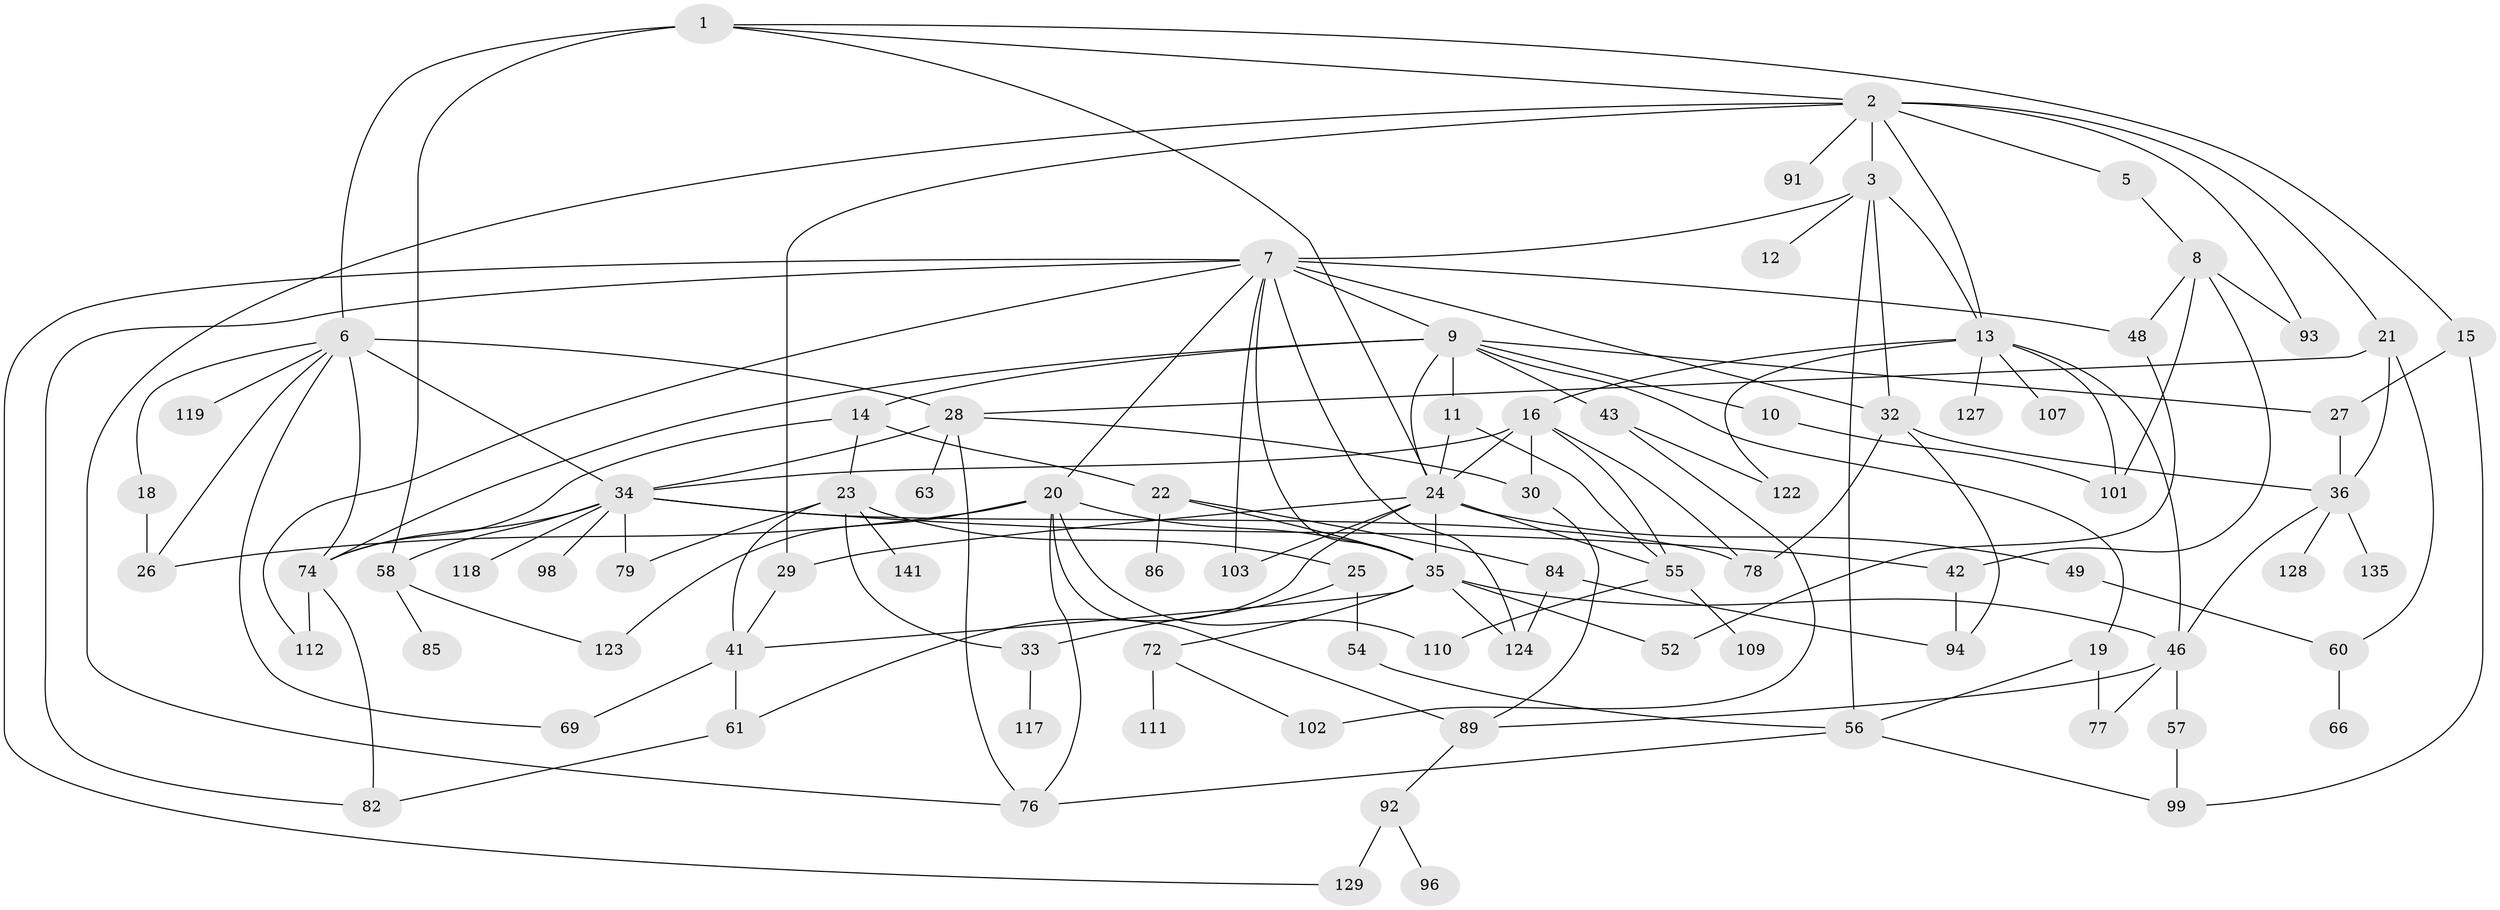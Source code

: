 // original degree distribution, {5: 0.06206896551724138, 7: 0.027586206896551724, 3: 0.2827586206896552, 2: 0.27586206896551724, 8: 0.013793103448275862, 9: 0.006896551724137931, 1: 0.18620689655172415, 6: 0.034482758620689655, 4: 0.1103448275862069}
// Generated by graph-tools (version 1.1) at 2025/17/03/04/25 18:17:06]
// undirected, 87 vertices, 150 edges
graph export_dot {
graph [start="1"]
  node [color=gray90,style=filled];
  1 [super="+140"];
  2 [super="+4"];
  3 [super="+59+104+88"];
  5;
  6 [super="+68"];
  7 [super="+17"];
  8;
  9;
  10;
  11;
  12;
  13 [super="+71"];
  14;
  15;
  16 [super="+100"];
  18;
  19 [super="+62"];
  20 [super="+97"];
  21 [super="+125"];
  22;
  23;
  24 [super="+40+39"];
  25 [super="+143"];
  26;
  27 [super="+53+51"];
  28 [super="+31"];
  29;
  30;
  32 [super="+134"];
  33;
  34 [super="+38"];
  35 [super="+67+37"];
  36 [super="+50"];
  41 [super="+45"];
  42;
  43;
  46 [super="+90"];
  48;
  49;
  52;
  54;
  55 [super="+64+115"];
  56 [super="+75"];
  57;
  58 [super="+113+65"];
  60;
  61;
  63;
  66;
  69;
  72 [super="+108"];
  74 [super="+83"];
  76 [super="+80"];
  77;
  78;
  79;
  82;
  84;
  85;
  86;
  89;
  91;
  92 [super="+95"];
  93;
  94;
  96;
  98;
  99 [super="+116+142"];
  101 [super="+105"];
  102;
  103;
  107;
  109;
  110;
  111;
  112 [super="+114"];
  117;
  118 [super="+130"];
  119;
  122;
  123;
  124;
  127;
  128;
  129 [super="+136+139"];
  135 [super="+138"];
  141;
  1 -- 2;
  1 -- 6;
  1 -- 15;
  1 -- 58;
  1 -- 24;
  2 -- 3;
  2 -- 21;
  2 -- 29;
  2 -- 93;
  2 -- 5;
  2 -- 91;
  2 -- 76;
  2 -- 13;
  3 -- 7;
  3 -- 12;
  3 -- 13;
  3 -- 32;
  3 -- 56;
  5 -- 8;
  6 -- 18;
  6 -- 26;
  6 -- 28;
  6 -- 34;
  6 -- 69;
  6 -- 119;
  6 -- 74;
  7 -- 9;
  7 -- 20;
  7 -- 35;
  7 -- 112;
  7 -- 129;
  7 -- 82;
  7 -- 32;
  7 -- 48;
  7 -- 103;
  7 -- 124;
  8 -- 42;
  8 -- 93;
  8 -- 48;
  8 -- 101;
  9 -- 10;
  9 -- 11;
  9 -- 14;
  9 -- 19;
  9 -- 43;
  9 -- 74;
  9 -- 27;
  9 -- 24;
  10 -- 101;
  11 -- 24;
  11 -- 55;
  13 -- 16;
  13 -- 46;
  13 -- 107;
  13 -- 122;
  13 -- 101;
  13 -- 127;
  14 -- 22;
  14 -- 23;
  14 -- 74;
  15 -- 27;
  15 -- 99;
  16 -- 55;
  16 -- 78;
  16 -- 30;
  16 -- 34;
  16 -- 24;
  18 -- 26;
  19 -- 56;
  19 -- 77;
  20 -- 89;
  20 -- 110;
  20 -- 123;
  20 -- 26;
  20 -- 35;
  20 -- 76;
  21 -- 60;
  21 -- 36;
  21 -- 28;
  22 -- 84;
  22 -- 86;
  22 -- 35;
  23 -- 25;
  23 -- 33;
  23 -- 41;
  23 -- 79;
  23 -- 141;
  24 -- 29;
  24 -- 103;
  24 -- 49;
  24 -- 61;
  24 -- 35;
  24 -- 55 [weight=2];
  25 -- 54;
  25 -- 33;
  27 -- 36;
  28 -- 30;
  28 -- 34;
  28 -- 63;
  28 -- 76;
  29 -- 41;
  30 -- 89;
  32 -- 94;
  32 -- 78;
  32 -- 36;
  33 -- 117;
  34 -- 118;
  34 -- 98;
  34 -- 42;
  34 -- 74;
  34 -- 78;
  34 -- 79;
  34 -- 58;
  35 -- 124;
  35 -- 52;
  35 -- 72;
  35 -- 46;
  35 -- 41;
  36 -- 128;
  36 -- 135;
  36 -- 46 [weight=2];
  41 -- 61;
  41 -- 69;
  42 -- 94;
  43 -- 102;
  43 -- 122;
  46 -- 57;
  46 -- 77;
  46 -- 89;
  48 -- 52;
  49 -- 60;
  54 -- 56;
  55 -- 109;
  55 -- 110;
  56 -- 99;
  56 -- 76;
  57 -- 99;
  58 -- 85;
  58 -- 123;
  60 -- 66;
  61 -- 82;
  72 -- 111;
  72 -- 102;
  74 -- 82;
  74 -- 112;
  84 -- 124;
  84 -- 94;
  89 -- 92;
  92 -- 96;
  92 -- 129 [weight=2];
}
